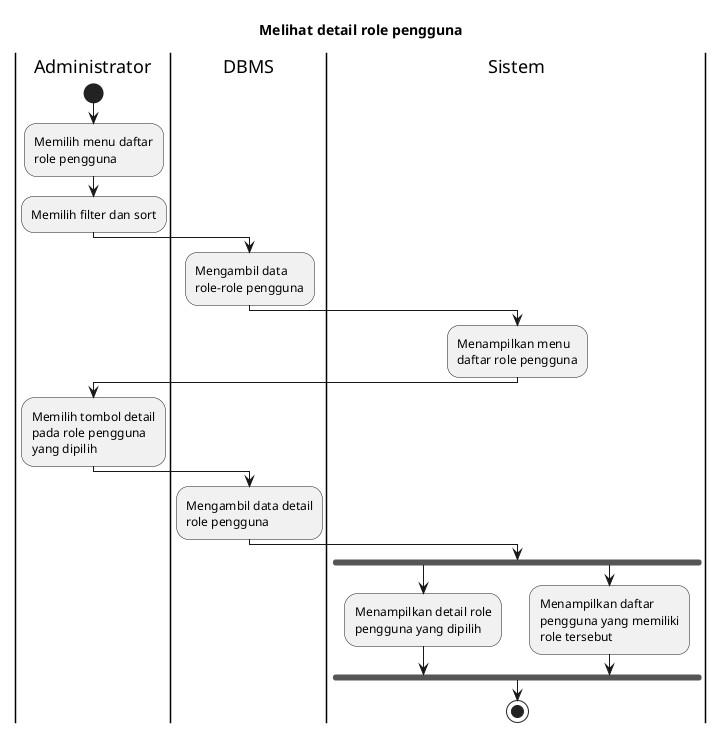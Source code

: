 @startuml UC-MGUSER-005 - Melihat detail role pengguna
skinparam wrapWidth 140

title Melihat detail role pengguna

|Administrator|
start
:Memilih menu daftar role pengguna;
:Memilih filter dan sort;

|DBMS|
:Mengambil data role-role pengguna;

|Sistem|
:Menampilkan menu daftar role pengguna;

|Administrator|
:Memilih tombol detail pada role pengguna yang dipilih;

|DBMS|
:Mengambil data detail role pengguna;

|Sistem|
fork
  :Menampilkan detail role pengguna yang dipilih;
fork again
  :Menampilkan daftar pengguna yang memiliki role tersebut;
endfork

stop

@enduml